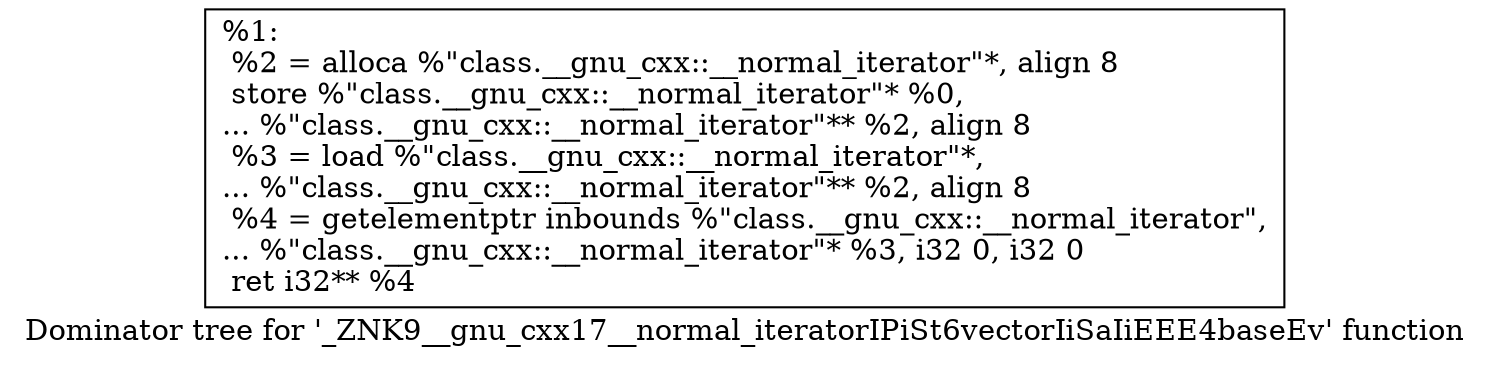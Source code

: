 digraph "Dominator tree for '_ZNK9__gnu_cxx17__normal_iteratorIPiSt6vectorIiSaIiEEE4baseEv' function" {
	label="Dominator tree for '_ZNK9__gnu_cxx17__normal_iteratorIPiSt6vectorIiSaIiEEE4baseEv' function";

	Node0x1471880 [shape=record,label="{%1:\l  %2 = alloca %\"class.__gnu_cxx::__normal_iterator\"*, align 8\l  store %\"class.__gnu_cxx::__normal_iterator\"* %0,\l... %\"class.__gnu_cxx::__normal_iterator\"** %2, align 8\l  %3 = load %\"class.__gnu_cxx::__normal_iterator\"*,\l... %\"class.__gnu_cxx::__normal_iterator\"** %2, align 8\l  %4 = getelementptr inbounds %\"class.__gnu_cxx::__normal_iterator\",\l... %\"class.__gnu_cxx::__normal_iterator\"* %3, i32 0, i32 0\l  ret i32** %4\l}"];
}
